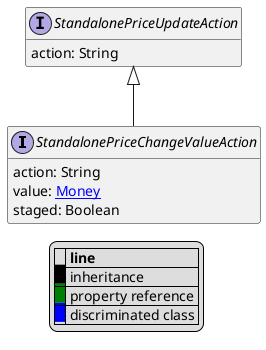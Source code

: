 @startuml

hide empty fields
hide empty methods
legend
|= |= line |
|<back:black>   </back>| inheritance |
|<back:green>   </back>| property reference |
|<back:blue>   </back>| discriminated class |
endlegend
interface StandalonePriceChangeValueAction [[StandalonePriceChangeValueAction.svg]] extends StandalonePriceUpdateAction {
    action: String
    value: [[Money.svg Money]]
    staged: Boolean
}
interface StandalonePriceUpdateAction [[StandalonePriceUpdateAction.svg]]  {
    action: String
}





@enduml
